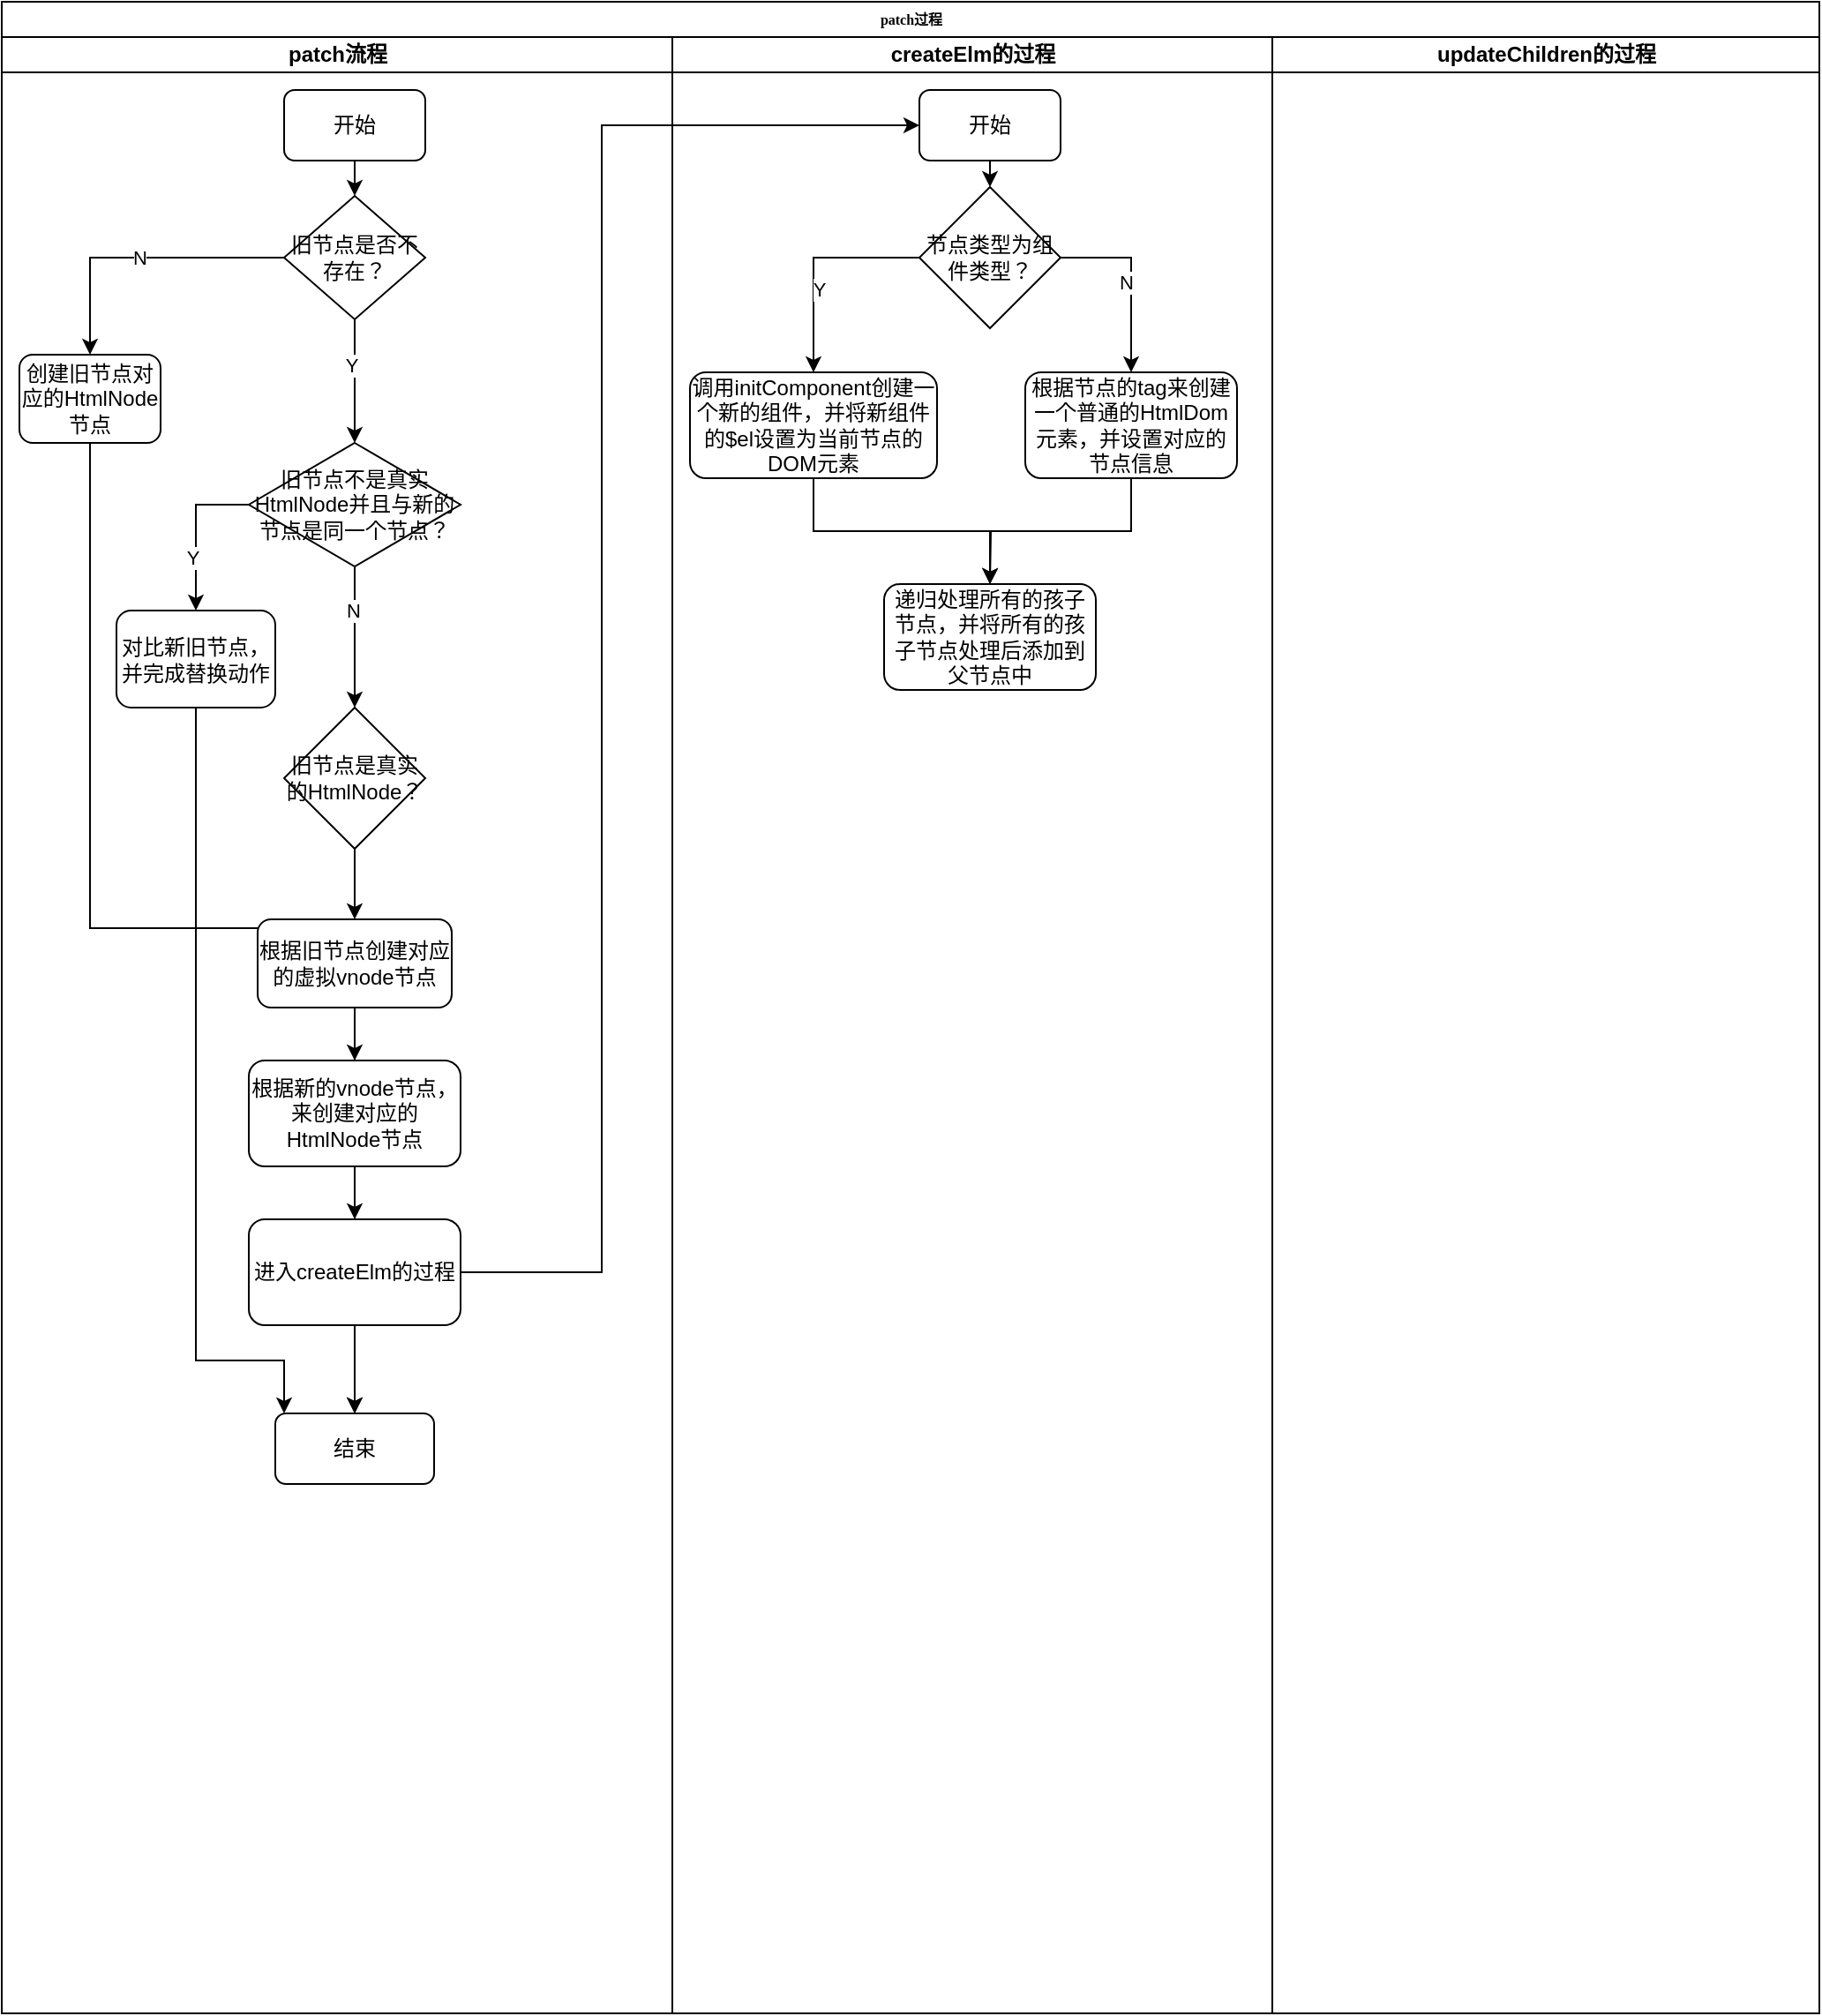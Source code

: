 <mxfile version="21.1.2" type="device">
  <diagram name="Page-1" id="74e2e168-ea6b-b213-b513-2b3c1d86103e">
    <mxGraphModel dx="794" dy="599" grid="1" gridSize="10" guides="1" tooltips="1" connect="1" arrows="1" fold="1" page="1" pageScale="1" pageWidth="1100" pageHeight="850" background="none" math="0" shadow="0">
      <root>
        <mxCell id="0" />
        <mxCell id="1" parent="0" />
        <mxCell id="77e6c97f196da883-1" value="patch过程" style="swimlane;html=1;childLayout=stackLayout;startSize=20;rounded=0;shadow=0;labelBackgroundColor=none;strokeWidth=1;fontFamily=Verdana;fontSize=8;align=center;" parent="1" vertex="1">
          <mxGeometry x="70" y="40" width="1030" height="1140" as="geometry" />
        </mxCell>
        <mxCell id="77e6c97f196da883-2" value="patch流程" style="swimlane;html=1;startSize=20;labelBackgroundColor=none;" parent="77e6c97f196da883-1" vertex="1">
          <mxGeometry y="20" width="380" height="1120" as="geometry">
            <mxRectangle y="20" width="40" height="1120" as="alternateBounds" />
          </mxGeometry>
        </mxCell>
        <mxCell id="lONjU-GyiX0QL1ouJimo-16" style="edgeStyle=orthogonalEdgeStyle;rounded=0;orthogonalLoop=1;jettySize=auto;html=1;exitX=0.5;exitY=1;exitDx=0;exitDy=0;entryX=0.5;entryY=0;entryDx=0;entryDy=0;" parent="77e6c97f196da883-2" source="lONjU-GyiX0QL1ouJimo-2" target="lONjU-GyiX0QL1ouJimo-3" edge="1">
          <mxGeometry relative="1" as="geometry" />
        </mxCell>
        <mxCell id="lONjU-GyiX0QL1ouJimo-2" value="开始" style="rounded=1;whiteSpace=wrap;html=1;" parent="77e6c97f196da883-2" vertex="1">
          <mxGeometry x="160" y="30" width="80" height="40" as="geometry" />
        </mxCell>
        <mxCell id="lONjU-GyiX0QL1ouJimo-17" value="N" style="edgeStyle=orthogonalEdgeStyle;rounded=0;orthogonalLoop=1;jettySize=auto;html=1;exitX=0;exitY=0.5;exitDx=0;exitDy=0;entryX=0.5;entryY=0;entryDx=0;entryDy=0;" parent="77e6c97f196da883-2" source="lONjU-GyiX0QL1ouJimo-3" target="lONjU-GyiX0QL1ouJimo-4" edge="1">
          <mxGeometry relative="1" as="geometry" />
        </mxCell>
        <mxCell id="lONjU-GyiX0QL1ouJimo-18" style="edgeStyle=orthogonalEdgeStyle;rounded=0;orthogonalLoop=1;jettySize=auto;html=1;exitX=0.5;exitY=1;exitDx=0;exitDy=0;entryX=0.5;entryY=0;entryDx=0;entryDy=0;" parent="77e6c97f196da883-2" source="lONjU-GyiX0QL1ouJimo-3" target="lONjU-GyiX0QL1ouJimo-6" edge="1">
          <mxGeometry relative="1" as="geometry" />
        </mxCell>
        <mxCell id="lONjU-GyiX0QL1ouJimo-31" value="Y" style="edgeLabel;html=1;align=center;verticalAlign=middle;resizable=0;points=[];" parent="lONjU-GyiX0QL1ouJimo-18" vertex="1" connectable="0">
          <mxGeometry x="-0.257" y="-2" relative="1" as="geometry">
            <mxPoint as="offset" />
          </mxGeometry>
        </mxCell>
        <mxCell id="lONjU-GyiX0QL1ouJimo-3" value="旧节点是否不存在？" style="rhombus;whiteSpace=wrap;html=1;" parent="77e6c97f196da883-2" vertex="1">
          <mxGeometry x="160" y="90" width="80" height="70" as="geometry" />
        </mxCell>
        <mxCell id="lONjU-GyiX0QL1ouJimo-30" style="edgeStyle=orthogonalEdgeStyle;rounded=0;orthogonalLoop=1;jettySize=auto;html=1;exitX=0.5;exitY=1;exitDx=0;exitDy=0;entryX=0.5;entryY=0;entryDx=0;entryDy=0;" parent="77e6c97f196da883-2" source="lONjU-GyiX0QL1ouJimo-4" target="lONjU-GyiX0QL1ouJimo-27" edge="1">
          <mxGeometry relative="1" as="geometry" />
        </mxCell>
        <mxCell id="lONjU-GyiX0QL1ouJimo-4" value="创建旧节点对应的HtmlNode节点" style="rounded=1;whiteSpace=wrap;html=1;" parent="77e6c97f196da883-2" vertex="1">
          <mxGeometry x="10" y="180" width="80" height="50" as="geometry" />
        </mxCell>
        <mxCell id="lONjU-GyiX0QL1ouJimo-19" style="edgeStyle=orthogonalEdgeStyle;rounded=0;orthogonalLoop=1;jettySize=auto;html=1;exitX=0;exitY=0.5;exitDx=0;exitDy=0;entryX=0.5;entryY=0;entryDx=0;entryDy=0;" parent="77e6c97f196da883-2" source="lONjU-GyiX0QL1ouJimo-6" target="lONjU-GyiX0QL1ouJimo-7" edge="1">
          <mxGeometry relative="1" as="geometry" />
        </mxCell>
        <mxCell id="lONjU-GyiX0QL1ouJimo-32" value="Y" style="edgeLabel;html=1;align=center;verticalAlign=middle;resizable=0;points=[];" parent="lONjU-GyiX0QL1ouJimo-19" vertex="1" connectable="0">
          <mxGeometry x="0.333" y="-2" relative="1" as="geometry">
            <mxPoint as="offset" />
          </mxGeometry>
        </mxCell>
        <mxCell id="lONjU-GyiX0QL1ouJimo-20" style="edgeStyle=orthogonalEdgeStyle;rounded=0;orthogonalLoop=1;jettySize=auto;html=1;exitX=0.5;exitY=1;exitDx=0;exitDy=0;entryX=0.5;entryY=0;entryDx=0;entryDy=0;" parent="77e6c97f196da883-2" source="lONjU-GyiX0QL1ouJimo-6" target="lONjU-GyiX0QL1ouJimo-8" edge="1">
          <mxGeometry relative="1" as="geometry" />
        </mxCell>
        <mxCell id="lONjU-GyiX0QL1ouJimo-33" value="N" style="edgeLabel;html=1;align=center;verticalAlign=middle;resizable=0;points=[];" parent="lONjU-GyiX0QL1ouJimo-20" vertex="1" connectable="0">
          <mxGeometry x="-0.375" y="-1" relative="1" as="geometry">
            <mxPoint as="offset" />
          </mxGeometry>
        </mxCell>
        <mxCell id="lONjU-GyiX0QL1ouJimo-6" value="旧节点不是真实HtmlNode并且与新的节点是同一个节点？" style="rhombus;whiteSpace=wrap;html=1;" parent="77e6c97f196da883-2" vertex="1">
          <mxGeometry x="140" y="230" width="120" height="70" as="geometry" />
        </mxCell>
        <mxCell id="lONjU-GyiX0QL1ouJimo-29" style="edgeStyle=orthogonalEdgeStyle;rounded=0;orthogonalLoop=1;jettySize=auto;html=1;exitX=0.5;exitY=1;exitDx=0;exitDy=0;" parent="77e6c97f196da883-2" source="lONjU-GyiX0QL1ouJimo-7" edge="1">
          <mxGeometry relative="1" as="geometry">
            <mxPoint x="160" y="780" as="targetPoint" />
            <Array as="points">
              <mxPoint x="110" y="750" />
              <mxPoint x="160" y="750" />
            </Array>
          </mxGeometry>
        </mxCell>
        <mxCell id="lONjU-GyiX0QL1ouJimo-7" value="对比新旧节点，并完成替换动作" style="rounded=1;whiteSpace=wrap;html=1;" parent="77e6c97f196da883-2" vertex="1">
          <mxGeometry x="65" y="325" width="90" height="55" as="geometry" />
        </mxCell>
        <mxCell id="lONjU-GyiX0QL1ouJimo-22" style="edgeStyle=orthogonalEdgeStyle;rounded=0;orthogonalLoop=1;jettySize=auto;html=1;exitX=0.5;exitY=1;exitDx=0;exitDy=0;entryX=0.5;entryY=0;entryDx=0;entryDy=0;" parent="77e6c97f196da883-2" source="lONjU-GyiX0QL1ouJimo-8" target="lONjU-GyiX0QL1ouJimo-9" edge="1">
          <mxGeometry relative="1" as="geometry" />
        </mxCell>
        <mxCell id="lONjU-GyiX0QL1ouJimo-8" value="旧节点是真实的HtmlNode？" style="rhombus;whiteSpace=wrap;html=1;" parent="77e6c97f196da883-2" vertex="1">
          <mxGeometry x="160" y="380" width="80" height="80" as="geometry" />
        </mxCell>
        <mxCell id="lONjU-GyiX0QL1ouJimo-23" style="edgeStyle=orthogonalEdgeStyle;rounded=0;orthogonalLoop=1;jettySize=auto;html=1;exitX=0.5;exitY=1;exitDx=0;exitDy=0;entryX=0.5;entryY=0;entryDx=0;entryDy=0;" parent="77e6c97f196da883-2" source="lONjU-GyiX0QL1ouJimo-9" target="lONjU-GyiX0QL1ouJimo-10" edge="1">
          <mxGeometry relative="1" as="geometry" />
        </mxCell>
        <mxCell id="lONjU-GyiX0QL1ouJimo-9" value="根据旧节点创建对应的虚拟vnode节点" style="rounded=1;whiteSpace=wrap;html=1;" parent="77e6c97f196da883-2" vertex="1">
          <mxGeometry x="145" y="500" width="110" height="50" as="geometry" />
        </mxCell>
        <mxCell id="lONjU-GyiX0QL1ouJimo-25" style="edgeStyle=orthogonalEdgeStyle;rounded=0;orthogonalLoop=1;jettySize=auto;html=1;exitX=0.5;exitY=1;exitDx=0;exitDy=0;entryX=0.5;entryY=0;entryDx=0;entryDy=0;" parent="77e6c97f196da883-2" source="lONjU-GyiX0QL1ouJimo-10" target="lONjU-GyiX0QL1ouJimo-11" edge="1">
          <mxGeometry relative="1" as="geometry" />
        </mxCell>
        <mxCell id="lONjU-GyiX0QL1ouJimo-10" value="根据新的vnode节点，来创建对应的HtmlNode节点" style="rounded=1;whiteSpace=wrap;html=1;" parent="77e6c97f196da883-2" vertex="1">
          <mxGeometry x="140" y="580" width="120" height="60" as="geometry" />
        </mxCell>
        <mxCell id="lONjU-GyiX0QL1ouJimo-28" style="edgeStyle=orthogonalEdgeStyle;rounded=0;orthogonalLoop=1;jettySize=auto;html=1;exitX=0.5;exitY=1;exitDx=0;exitDy=0;entryX=0.5;entryY=0;entryDx=0;entryDy=0;" parent="77e6c97f196da883-2" source="lONjU-GyiX0QL1ouJimo-11" target="lONjU-GyiX0QL1ouJimo-27" edge="1">
          <mxGeometry relative="1" as="geometry" />
        </mxCell>
        <mxCell id="lONjU-GyiX0QL1ouJimo-11" value="进入createElm的过程" style="rounded=1;whiteSpace=wrap;html=1;" parent="77e6c97f196da883-2" vertex="1">
          <mxGeometry x="140" y="670" width="120" height="60" as="geometry" />
        </mxCell>
        <mxCell id="lONjU-GyiX0QL1ouJimo-27" value="结束" style="rounded=1;whiteSpace=wrap;html=1;" parent="77e6c97f196da883-2" vertex="1">
          <mxGeometry x="155" y="780" width="90" height="40" as="geometry" />
        </mxCell>
        <mxCell id="77e6c97f196da883-3" value="createElm的过程" style="swimlane;html=1;startSize=20;labelBackgroundColor=none;" parent="77e6c97f196da883-1" vertex="1">
          <mxGeometry x="380" y="20" width="340" height="1120" as="geometry" />
        </mxCell>
        <mxCell id="XiW3Rq6ULMXHO1iAQmWL-5" style="edgeStyle=orthogonalEdgeStyle;rounded=0;orthogonalLoop=1;jettySize=auto;html=1;exitX=0.5;exitY=1;exitDx=0;exitDy=0;entryX=0.5;entryY=0;entryDx=0;entryDy=0;" parent="77e6c97f196da883-3" source="lONjU-GyiX0QL1ouJimo-15" target="XiW3Rq6ULMXHO1iAQmWL-1" edge="1">
          <mxGeometry relative="1" as="geometry" />
        </mxCell>
        <mxCell id="lONjU-GyiX0QL1ouJimo-15" value="开始" style="rounded=1;whiteSpace=wrap;html=1;" parent="77e6c97f196da883-3" vertex="1">
          <mxGeometry x="140" y="30" width="80" height="40" as="geometry" />
        </mxCell>
        <mxCell id="XiW3Rq6ULMXHO1iAQmWL-6" style="edgeStyle=orthogonalEdgeStyle;rounded=0;orthogonalLoop=1;jettySize=auto;html=1;exitX=0;exitY=0.5;exitDx=0;exitDy=0;entryX=0.5;entryY=0;entryDx=0;entryDy=0;" parent="77e6c97f196da883-3" source="XiW3Rq6ULMXHO1iAQmWL-1" target="XiW3Rq6ULMXHO1iAQmWL-2" edge="1">
          <mxGeometry relative="1" as="geometry" />
        </mxCell>
        <mxCell id="XiW3Rq6ULMXHO1iAQmWL-10" value="Y" style="edgeLabel;html=1;align=center;verticalAlign=middle;resizable=0;points=[];" parent="XiW3Rq6ULMXHO1iAQmWL-6" vertex="1" connectable="0">
          <mxGeometry x="0.248" y="3" relative="1" as="geometry">
            <mxPoint as="offset" />
          </mxGeometry>
        </mxCell>
        <mxCell id="XiW3Rq6ULMXHO1iAQmWL-7" style="edgeStyle=orthogonalEdgeStyle;rounded=0;orthogonalLoop=1;jettySize=auto;html=1;exitX=1;exitY=0.5;exitDx=0;exitDy=0;entryX=0.5;entryY=0;entryDx=0;entryDy=0;" parent="77e6c97f196da883-3" source="XiW3Rq6ULMXHO1iAQmWL-1" target="XiW3Rq6ULMXHO1iAQmWL-3" edge="1">
          <mxGeometry relative="1" as="geometry" />
        </mxCell>
        <mxCell id="XiW3Rq6ULMXHO1iAQmWL-11" value="N" style="edgeLabel;html=1;align=center;verticalAlign=middle;resizable=0;points=[];" parent="XiW3Rq6ULMXHO1iAQmWL-7" vertex="1" connectable="0">
          <mxGeometry x="0.029" y="-3" relative="1" as="geometry">
            <mxPoint as="offset" />
          </mxGeometry>
        </mxCell>
        <mxCell id="XiW3Rq6ULMXHO1iAQmWL-1" value="节点类型为组件类型？" style="rhombus;whiteSpace=wrap;html=1;" parent="77e6c97f196da883-3" vertex="1">
          <mxGeometry x="140" y="85" width="80" height="80" as="geometry" />
        </mxCell>
        <mxCell id="XiW3Rq6ULMXHO1iAQmWL-8" style="edgeStyle=orthogonalEdgeStyle;rounded=0;orthogonalLoop=1;jettySize=auto;html=1;exitX=0.5;exitY=1;exitDx=0;exitDy=0;entryX=0.5;entryY=0;entryDx=0;entryDy=0;" parent="77e6c97f196da883-3" source="XiW3Rq6ULMXHO1iAQmWL-2" target="XiW3Rq6ULMXHO1iAQmWL-4" edge="1">
          <mxGeometry relative="1" as="geometry" />
        </mxCell>
        <mxCell id="XiW3Rq6ULMXHO1iAQmWL-2" value="调用initComponent&lt;span style=&quot;background-color: initial;&quot;&gt;创建一个新的组件，并将新组件的$el设置为当前节点的DOM元素&lt;/span&gt;" style="rounded=1;whiteSpace=wrap;html=1;" parent="77e6c97f196da883-3" vertex="1">
          <mxGeometry x="10" y="190" width="140" height="60" as="geometry" />
        </mxCell>
        <mxCell id="XiW3Rq6ULMXHO1iAQmWL-9" style="edgeStyle=orthogonalEdgeStyle;rounded=0;orthogonalLoop=1;jettySize=auto;html=1;exitX=0.5;exitY=1;exitDx=0;exitDy=0;" parent="77e6c97f196da883-3" source="XiW3Rq6ULMXHO1iAQmWL-3" edge="1">
          <mxGeometry relative="1" as="geometry">
            <mxPoint x="180" y="310" as="targetPoint" />
          </mxGeometry>
        </mxCell>
        <mxCell id="XiW3Rq6ULMXHO1iAQmWL-3" value="根据节点的tag来创建一个普通的HtmlDom元素，并设置对应的节点信息" style="rounded=1;whiteSpace=wrap;html=1;" parent="77e6c97f196da883-3" vertex="1">
          <mxGeometry x="200" y="190" width="120" height="60" as="geometry" />
        </mxCell>
        <mxCell id="XiW3Rq6ULMXHO1iAQmWL-4" value="递归处理所有的孩子节点，并将所有的孩子节点处理后添加到父节点中" style="rounded=1;whiteSpace=wrap;html=1;" parent="77e6c97f196da883-3" vertex="1">
          <mxGeometry x="120" y="310" width="120" height="60" as="geometry" />
        </mxCell>
        <mxCell id="77e6c97f196da883-4" value="updateChildren的过程" style="swimlane;html=1;startSize=20;labelBackgroundColor=none;" parent="77e6c97f196da883-1" vertex="1">
          <mxGeometry x="720" y="20" width="310" height="1120" as="geometry" />
        </mxCell>
        <mxCell id="lONjU-GyiX0QL1ouJimo-26" style="edgeStyle=orthogonalEdgeStyle;rounded=0;orthogonalLoop=1;jettySize=auto;html=1;exitX=1;exitY=0.5;exitDx=0;exitDy=0;entryX=0;entryY=0.5;entryDx=0;entryDy=0;" parent="77e6c97f196da883-1" source="lONjU-GyiX0QL1ouJimo-11" target="lONjU-GyiX0QL1ouJimo-15" edge="1">
          <mxGeometry relative="1" as="geometry">
            <Array as="points">
              <mxPoint x="340" y="720" />
              <mxPoint x="340" y="70" />
            </Array>
          </mxGeometry>
        </mxCell>
      </root>
    </mxGraphModel>
  </diagram>
</mxfile>
